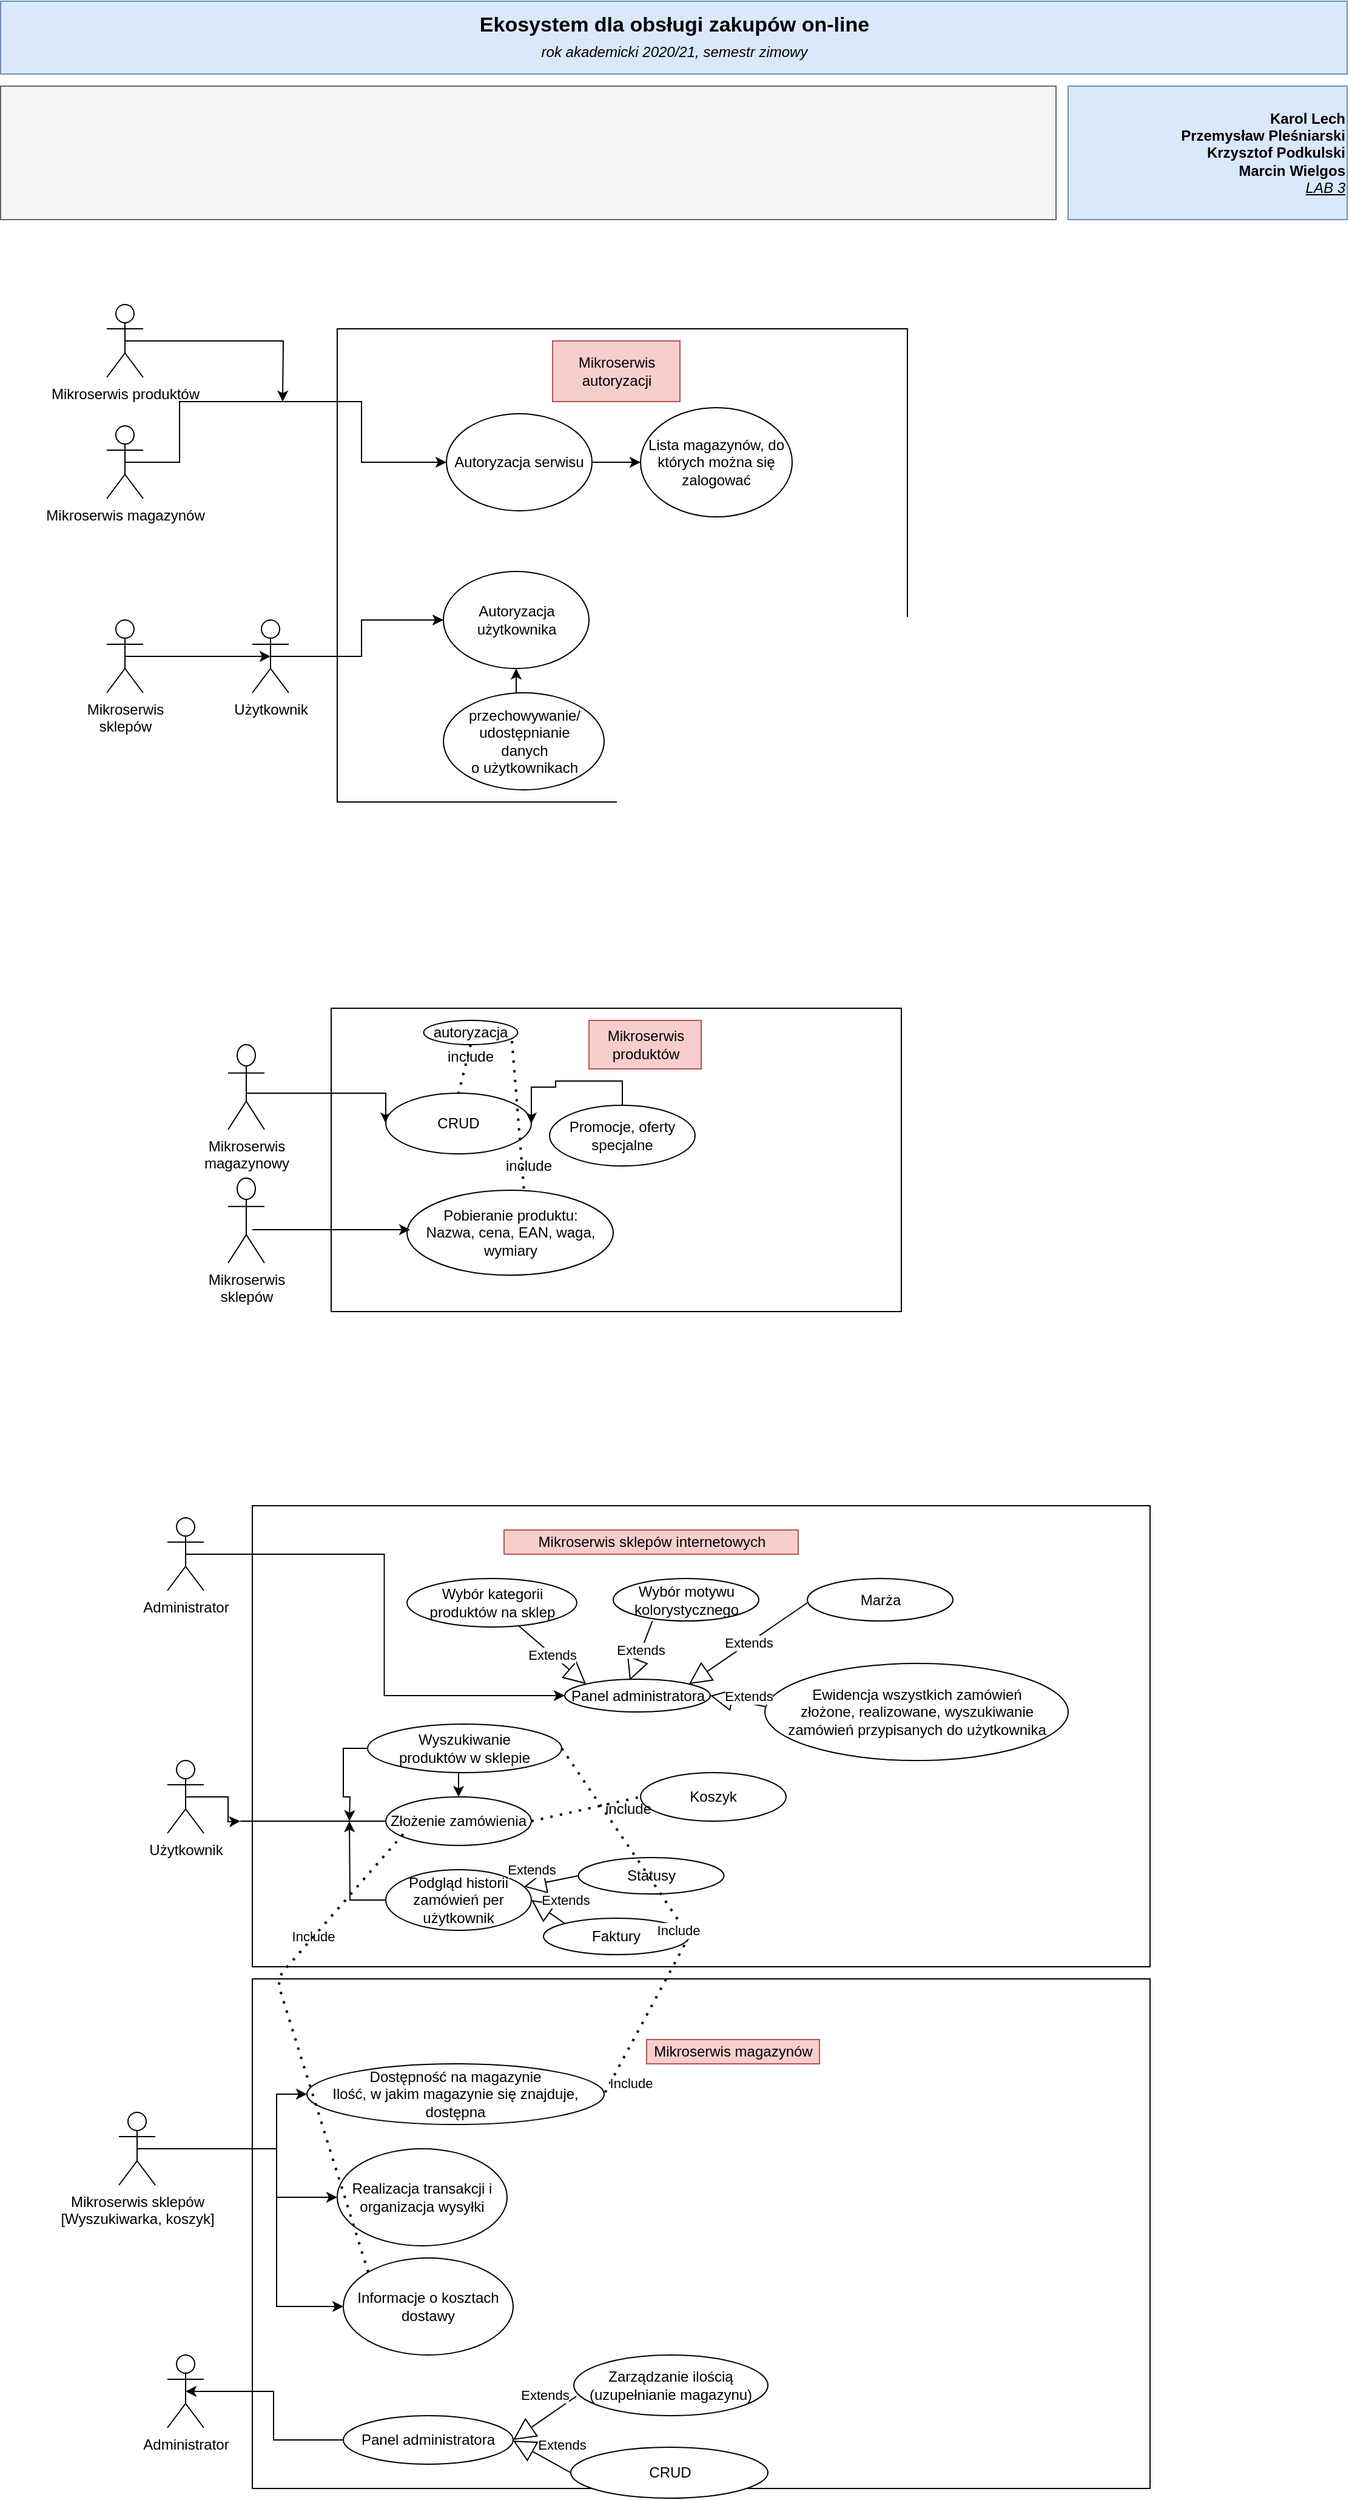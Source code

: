 <mxfile version="13.9.3" type="github">
  <diagram id="5WppHRCJ7_SfIzXFLDq0" name="Page-1">
    <mxGraphModel dx="680" dy="784" grid="1" gridSize="10" guides="1" tooltips="1" connect="1" arrows="1" fold="1" page="1" pageScale="1" pageWidth="1169" pageHeight="827" math="0" shadow="0">
      <root>
        <mxCell id="0" />
        <mxCell id="1" parent="0" />
        <mxCell id="L20JCUs4-hli7f1_nL3h-62" value="" style="rounded=0;whiteSpace=wrap;html=1;" parent="1" vertex="1">
          <mxGeometry x="240" y="1250" width="740" height="380" as="geometry" />
        </mxCell>
        <mxCell id="L20JCUs4-hli7f1_nL3h-1" value="&lt;div style=&quot;font-size: 17px&quot;&gt;&lt;b&gt;&lt;span lang=&quot;pl&quot; style=&quot;line-height: 115%&quot;&gt;Ekosystem dla obsługi zakupów on-line&lt;/span&gt;&lt;/b&gt;&lt;/div&gt;&lt;div&gt;&lt;i&gt;&lt;font style=&quot;font-size: 12px&quot;&gt;rok akademicki 2020/21, semestr zimowy&lt;/font&gt;&lt;/i&gt;&lt;/div&gt;" style="rounded=0;whiteSpace=wrap;html=1;fillColor=#dae8fc;strokeColor=#6c8ebf;fontFamily=Helvetica;align=center;fontSize=17;" parent="1" vertex="1">
          <mxGeometry x="32.5" y="10" width="1110" height="60" as="geometry" />
        </mxCell>
        <mxCell id="L20JCUs4-hli7f1_nL3h-2" value="&lt;div&gt;&lt;font&gt;&lt;b&gt;Karol Lech&lt;/b&gt;&lt;/font&gt;&lt;/div&gt;&lt;div&gt;&lt;font&gt;&lt;b&gt;Przemysław Pleśniarski&lt;/b&gt;&lt;/font&gt;&lt;/div&gt;&lt;div&gt;&lt;font&gt;&lt;b&gt;Krzysztof Podkulski&lt;/b&gt;&lt;/font&gt;&lt;/div&gt;&lt;div&gt;&lt;b&gt;Marcin Wielgos&lt;/b&gt;&lt;/div&gt;&lt;div&gt;&lt;u&gt;&lt;i&gt;LAB 3&lt;/i&gt;&lt;/u&gt;&lt;/div&gt;" style="rounded=0;whiteSpace=wrap;html=1;fillColor=#dae8fc;strokeColor=#6c8ebf;align=right;fontFamily=Helvetica;labelBackgroundColor=none;labelBorderColor=none;strokeWidth=1;glass=0;shadow=0;sketch=0;" parent="1" vertex="1">
          <mxGeometry x="912.5" y="80" width="230" height="110" as="geometry" />
        </mxCell>
        <mxCell id="L20JCUs4-hli7f1_nL3h-3" value="" style="rounded=0;whiteSpace=wrap;html=1;align=left;fontFamily=Helvetica;labelBackgroundColor=none;labelBorderColor=none;strokeWidth=1;glass=0;shadow=0;sketch=0;fillColor=#f5f5f5;strokeColor=#666666;fontColor=#333333;" parent="1" vertex="1">
          <mxGeometry x="32.5" y="80" width="870" height="110" as="geometry" />
        </mxCell>
        <mxCell id="L20JCUs4-hli7f1_nL3h-4" value="" style="rounded=0;whiteSpace=wrap;html=1;" parent="1" vertex="1">
          <mxGeometry x="310" y="280" width="470" height="390" as="geometry" />
        </mxCell>
        <mxCell id="L20JCUs4-hli7f1_nL3h-28" style="edgeStyle=orthogonalEdgeStyle;rounded=0;orthogonalLoop=1;jettySize=auto;html=1;exitX=0.5;exitY=0.5;exitDx=0;exitDy=0;exitPerimeter=0;entryX=0;entryY=0.5;entryDx=0;entryDy=0;" parent="1" source="L20JCUs4-hli7f1_nL3h-10" target="dglWdo54yami3UqNpxAt-2" edge="1">
          <mxGeometry relative="1" as="geometry">
            <Array as="points">
              <mxPoint x="330" y="550" />
              <mxPoint x="330" y="520" />
            </Array>
          </mxGeometry>
        </mxCell>
        <mxCell id="L20JCUs4-hli7f1_nL3h-10" value="Użytkownik" style="shape=umlActor;verticalLabelPosition=bottom;verticalAlign=top;html=1;outlineConnect=0;" parent="1" vertex="1">
          <mxGeometry x="240" y="520" width="30" height="60" as="geometry" />
        </mxCell>
        <mxCell id="L20JCUs4-hli7f1_nL3h-29" style="edgeStyle=orthogonalEdgeStyle;rounded=0;orthogonalLoop=1;jettySize=auto;html=1;entryX=0;entryY=0.5;entryDx=0;entryDy=0;exitX=0.5;exitY=0.5;exitDx=0;exitDy=0;exitPerimeter=0;" parent="1" source="L20JCUs4-hli7f1_nL3h-21" target="L20JCUs4-hli7f1_nL3h-17" edge="1">
          <mxGeometry relative="1" as="geometry">
            <mxPoint x="390" y="460" as="targetPoint" />
            <Array as="points">
              <mxPoint x="180" y="390" />
              <mxPoint x="180" y="340" />
              <mxPoint x="330" y="340" />
              <mxPoint x="330" y="390" />
              <mxPoint x="400" y="390" />
            </Array>
            <mxPoint x="160" y="400" as="sourcePoint" />
          </mxGeometry>
        </mxCell>
        <mxCell id="L20JCUs4-hli7f1_nL3h-13" value="Mikroserwis autoryzacji" style="text;html=1;strokeColor=#b85450;fillColor=#f8cecc;align=center;verticalAlign=middle;whiteSpace=wrap;rounded=0;" parent="1" vertex="1">
          <mxGeometry x="487.5" y="290" width="105" height="50" as="geometry" />
        </mxCell>
        <mxCell id="L20JCUs4-hli7f1_nL3h-27" style="edgeStyle=orthogonalEdgeStyle;rounded=0;orthogonalLoop=1;jettySize=auto;html=1;exitX=0.5;exitY=0.5;exitDx=0;exitDy=0;exitPerimeter=0;entryX=0.5;entryY=0.5;entryDx=0;entryDy=0;entryPerimeter=0;" parent="1" source="L20JCUs4-hli7f1_nL3h-15" target="L20JCUs4-hli7f1_nL3h-10" edge="1">
          <mxGeometry relative="1" as="geometry" />
        </mxCell>
        <mxCell id="L20JCUs4-hli7f1_nL3h-15" value="Mikroserwis&lt;br&gt;sklepów" style="shape=umlActor;verticalLabelPosition=bottom;verticalAlign=top;html=1;outlineConnect=0;" parent="1" vertex="1">
          <mxGeometry x="120" y="520" width="30" height="60" as="geometry" />
        </mxCell>
        <mxCell id="L20JCUs4-hli7f1_nL3h-30" style="edgeStyle=orthogonalEdgeStyle;rounded=0;orthogonalLoop=1;jettySize=auto;html=1;exitX=1;exitY=0.5;exitDx=0;exitDy=0;entryX=0;entryY=0.5;entryDx=0;entryDy=0;" parent="1" source="L20JCUs4-hli7f1_nL3h-17" target="L20JCUs4-hli7f1_nL3h-18" edge="1">
          <mxGeometry relative="1" as="geometry" />
        </mxCell>
        <mxCell id="L20JCUs4-hli7f1_nL3h-17" value="Autoryzacja serwisu" style="ellipse;whiteSpace=wrap;html=1;" parent="1" vertex="1">
          <mxGeometry x="400" y="350" width="120" height="80" as="geometry" />
        </mxCell>
        <mxCell id="L20JCUs4-hli7f1_nL3h-18" value="Lista magazynów, do których można się zalogować" style="ellipse;whiteSpace=wrap;html=1;" parent="1" vertex="1">
          <mxGeometry x="560" y="345" width="125" height="90" as="geometry" />
        </mxCell>
        <mxCell id="L20JCUs4-hli7f1_nL3h-24" style="edgeStyle=orthogonalEdgeStyle;rounded=0;orthogonalLoop=1;jettySize=auto;html=1;exitX=0.5;exitY=0.5;exitDx=0;exitDy=0;exitPerimeter=0;entryX=0.5;entryY=0.5;entryDx=0;entryDy=0;entryPerimeter=0;" parent="1" source="L20JCUs4-hli7f1_nL3h-20" edge="1">
          <mxGeometry relative="1" as="geometry">
            <mxPoint x="265" y="340" as="targetPoint" />
          </mxGeometry>
        </mxCell>
        <mxCell id="L20JCUs4-hli7f1_nL3h-20" value="Mikroserwis produktów" style="shape=umlActor;verticalLabelPosition=bottom;verticalAlign=top;html=1;outlineConnect=0;" parent="1" vertex="1">
          <mxGeometry x="120" y="260" width="30" height="60" as="geometry" />
        </mxCell>
        <mxCell id="L20JCUs4-hli7f1_nL3h-21" value="Mikroserwis magazynów" style="shape=umlActor;verticalLabelPosition=bottom;verticalAlign=top;html=1;outlineConnect=0;" parent="1" vertex="1">
          <mxGeometry x="120" y="360" width="30" height="60" as="geometry" />
        </mxCell>
        <mxCell id="L20JCUs4-hli7f1_nL3h-32" value="przechowywanie/&lt;br&gt;udostępnianie&lt;br&gt;danych&lt;br&gt;o użytkownikach" style="ellipse;whiteSpace=wrap;html=1;" parent="1" vertex="1">
          <mxGeometry x="397.5" y="580" width="132.5" height="80" as="geometry" />
        </mxCell>
        <mxCell id="L20JCUs4-hli7f1_nL3h-34" value="" style="rounded=0;whiteSpace=wrap;html=1;" parent="1" vertex="1">
          <mxGeometry x="305" y="840" width="470" height="250" as="geometry" />
        </mxCell>
        <mxCell id="L20JCUs4-hli7f1_nL3h-35" value="Mikroserwis produktów" style="text;html=1;strokeColor=#b85450;fillColor=#f8cecc;align=center;verticalAlign=middle;whiteSpace=wrap;rounded=0;" parent="1" vertex="1">
          <mxGeometry x="517.5" y="850" width="92.5" height="40" as="geometry" />
        </mxCell>
        <mxCell id="L20JCUs4-hli7f1_nL3h-46" style="edgeStyle=orthogonalEdgeStyle;rounded=0;orthogonalLoop=1;jettySize=auto;html=1;exitX=0.5;exitY=0.5;exitDx=0;exitDy=0;exitPerimeter=0;entryX=0;entryY=0.5;entryDx=0;entryDy=0;" parent="1" target="L20JCUs4-hli7f1_nL3h-40" edge="1">
          <mxGeometry relative="1" as="geometry">
            <Array as="points">
              <mxPoint x="235" y="910" />
              <mxPoint x="350" y="910" />
            </Array>
            <mxPoint x="235" y="900" as="sourcePoint" />
          </mxGeometry>
        </mxCell>
        <mxCell id="L20JCUs4-hli7f1_nL3h-37" value="Mikroserwis&lt;br&gt;sklepów" style="shape=umlActor;verticalLabelPosition=bottom;verticalAlign=top;html=1;outlineConnect=0;" parent="1" vertex="1">
          <mxGeometry x="220" y="980" width="30" height="70" as="geometry" />
        </mxCell>
        <mxCell id="L20JCUs4-hli7f1_nL3h-40" value="CRUD" style="ellipse;whiteSpace=wrap;html=1;" parent="1" vertex="1">
          <mxGeometry x="350" y="910" width="120" height="50" as="geometry" />
        </mxCell>
        <mxCell id="L20JCUs4-hli7f1_nL3h-41" value="Pobieranie produktu:&lt;br&gt;Nazwa, cena, EAN, waga, wymiary" style="ellipse;whiteSpace=wrap;html=1;" parent="1" vertex="1">
          <mxGeometry x="367.5" y="990" width="170" height="70" as="geometry" />
        </mxCell>
        <mxCell id="L20JCUs4-hli7f1_nL3h-45" style="edgeStyle=orthogonalEdgeStyle;rounded=0;orthogonalLoop=1;jettySize=auto;html=1;exitX=0.5;exitY=0;exitDx=0;exitDy=0;entryX=1;entryY=0.5;entryDx=0;entryDy=0;entryPerimeter=0;" parent="1" source="L20JCUs4-hli7f1_nL3h-44" target="L20JCUs4-hli7f1_nL3h-40" edge="1">
          <mxGeometry relative="1" as="geometry">
            <mxPoint x="465" y="905" as="targetPoint" />
            <Array as="points">
              <mxPoint x="545" y="900" />
              <mxPoint x="490" y="900" />
              <mxPoint x="490" y="905" />
            </Array>
          </mxGeometry>
        </mxCell>
        <mxCell id="L20JCUs4-hli7f1_nL3h-44" value="Promocje, oferty specjalne" style="ellipse;whiteSpace=wrap;html=1;" parent="1" vertex="1">
          <mxGeometry x="485" y="920" width="120" height="50" as="geometry" />
        </mxCell>
        <mxCell id="L20JCUs4-hli7f1_nL3h-49" value="" style="rounded=0;whiteSpace=wrap;html=1;" parent="1" vertex="1">
          <mxGeometry x="240" y="1640" width="740" height="420" as="geometry" />
        </mxCell>
        <mxCell id="L20JCUs4-hli7f1_nL3h-50" value="Mikroserwis magazynów" style="text;html=1;strokeColor=#b85450;fillColor=#f8cecc;align=center;verticalAlign=middle;whiteSpace=wrap;rounded=0;" parent="1" vertex="1">
          <mxGeometry x="565" y="1690" width="142.5" height="20" as="geometry" />
        </mxCell>
        <mxCell id="L20JCUs4-hli7f1_nL3h-51" value="Administrator" style="shape=umlActor;verticalLabelPosition=bottom;verticalAlign=top;html=1;outlineConnect=0;" parent="1" vertex="1">
          <mxGeometry x="170" y="1950" width="30" height="60" as="geometry" />
        </mxCell>
        <mxCell id="L20JCUs4-hli7f1_nL3h-55" value="Panel administratora" style="ellipse;whiteSpace=wrap;html=1;" parent="1" vertex="1">
          <mxGeometry x="497.5" y="1393" width="120" height="27" as="geometry" />
        </mxCell>
        <mxCell id="L20JCUs4-hli7f1_nL3h-56" value="Wybór kategorii produktów na sklep" style="ellipse;whiteSpace=wrap;html=1;" parent="1" vertex="1">
          <mxGeometry x="367.5" y="1310" width="140" height="40" as="geometry" />
        </mxCell>
        <mxCell id="L20JCUs4-hli7f1_nL3h-57" value="Wybór motywu&lt;br&gt;kolorystycznego" style="ellipse;whiteSpace=wrap;html=1;" parent="1" vertex="1">
          <mxGeometry x="537.5" y="1310" width="120" height="35" as="geometry" />
        </mxCell>
        <mxCell id="L20JCUs4-hli7f1_nL3h-63" value="Mikroserwis sklepów internetowych" style="text;html=1;strokeColor=#b85450;fillColor=#f8cecc;align=center;verticalAlign=middle;whiteSpace=wrap;rounded=0;" parent="1" vertex="1">
          <mxGeometry x="447.5" y="1270" width="242.5" height="20" as="geometry" />
        </mxCell>
        <mxCell id="L20JCUs4-hli7f1_nL3h-84" style="edgeStyle=orthogonalEdgeStyle;rounded=0;orthogonalLoop=1;jettySize=auto;html=1;exitX=0.5;exitY=0.5;exitDx=0;exitDy=0;exitPerimeter=0;entryX=0;entryY=0.5;entryDx=0;entryDy=0;" parent="1" source="L20JCUs4-hli7f1_nL3h-64" target="L20JCUs4-hli7f1_nL3h-55" edge="1">
          <mxGeometry relative="1" as="geometry" />
        </mxCell>
        <mxCell id="L20JCUs4-hli7f1_nL3h-64" value="Administrator" style="shape=umlActor;verticalLabelPosition=bottom;verticalAlign=top;html=1;outlineConnect=0;" parent="1" vertex="1">
          <mxGeometry x="170" y="1260" width="30" height="60" as="geometry" />
        </mxCell>
        <mxCell id="L20JCUs4-hli7f1_nL3h-87" style="edgeStyle=orthogonalEdgeStyle;rounded=0;orthogonalLoop=1;jettySize=auto;html=1;exitX=0.5;exitY=0.5;exitDx=0;exitDy=0;exitPerimeter=0;" parent="1" source="L20JCUs4-hli7f1_nL3h-66" edge="1">
          <mxGeometry relative="1" as="geometry">
            <mxPoint x="230" y="1510" as="targetPoint" />
          </mxGeometry>
        </mxCell>
        <mxCell id="L20JCUs4-hli7f1_nL3h-66" value="Użytkownik" style="shape=umlActor;verticalLabelPosition=bottom;verticalAlign=top;html=1;outlineConnect=0;" parent="1" vertex="1">
          <mxGeometry x="170" y="1460" width="30" height="60" as="geometry" />
        </mxCell>
        <mxCell id="L20JCUs4-hli7f1_nL3h-71" value="Koszyk" style="ellipse;whiteSpace=wrap;html=1;" parent="1" vertex="1">
          <mxGeometry x="560" y="1470" width="120" height="40" as="geometry" />
        </mxCell>
        <mxCell id="L20JCUs4-hli7f1_nL3h-90" style="edgeStyle=orthogonalEdgeStyle;rounded=0;orthogonalLoop=1;jettySize=auto;html=1;exitX=0;exitY=0.5;exitDx=0;exitDy=0;" parent="1" source="L20JCUs4-hli7f1_nL3h-73" edge="1">
          <mxGeometry relative="1" as="geometry">
            <mxPoint x="320" y="1510" as="targetPoint" />
          </mxGeometry>
        </mxCell>
        <mxCell id="L20JCUs4-hli7f1_nL3h-73" value="Podgląd historii zamówień per użytkownik" style="ellipse;whiteSpace=wrap;html=1;" parent="1" vertex="1">
          <mxGeometry x="350" y="1550" width="120" height="50" as="geometry" />
        </mxCell>
        <mxCell id="L20JCUs4-hli7f1_nL3h-88" style="edgeStyle=orthogonalEdgeStyle;rounded=0;orthogonalLoop=1;jettySize=auto;html=1;exitX=0;exitY=0.5;exitDx=0;exitDy=0;" parent="1" source="L20JCUs4-hli7f1_nL3h-75" edge="1">
          <mxGeometry relative="1" as="geometry">
            <mxPoint x="320" y="1510" as="targetPoint" />
          </mxGeometry>
        </mxCell>
        <mxCell id="L20JCUs4-hli7f1_nL3h-111" style="edgeStyle=orthogonalEdgeStyle;rounded=0;orthogonalLoop=1;jettySize=auto;html=1;exitX=0.5;exitY=1;exitDx=0;exitDy=0;entryX=0.5;entryY=0;entryDx=0;entryDy=0;" parent="1" source="L20JCUs4-hli7f1_nL3h-75" target="L20JCUs4-hli7f1_nL3h-76" edge="1">
          <mxGeometry relative="1" as="geometry" />
        </mxCell>
        <mxCell id="L20JCUs4-hli7f1_nL3h-75" value="Wyszukiwanie&lt;br&gt;produktów w sklepie" style="ellipse;whiteSpace=wrap;html=1;" parent="1" vertex="1">
          <mxGeometry x="335" y="1430" width="160" height="40" as="geometry" />
        </mxCell>
        <mxCell id="L20JCUs4-hli7f1_nL3h-76" value="Złożenie zamówienia" style="ellipse;whiteSpace=wrap;html=1;" parent="1" vertex="1">
          <mxGeometry x="350" y="1490" width="120" height="40" as="geometry" />
        </mxCell>
        <mxCell id="L20JCUs4-hli7f1_nL3h-78" value="Statusy" style="ellipse;whiteSpace=wrap;html=1;" parent="1" vertex="1">
          <mxGeometry x="508.75" y="1540" width="120" height="30" as="geometry" />
        </mxCell>
        <mxCell id="L20JCUs4-hli7f1_nL3h-86" value="" style="endArrow=none;html=1;entryX=0;entryY=0.5;entryDx=0;entryDy=0;" parent="1" edge="1" target="L20JCUs4-hli7f1_nL3h-76">
          <mxGeometry width="50" height="50" relative="1" as="geometry">
            <mxPoint x="230" y="1510" as="sourcePoint" />
            <mxPoint x="320" y="1510" as="targetPoint" />
          </mxGeometry>
        </mxCell>
        <mxCell id="L20JCUs4-hli7f1_nL3h-92" value="Ewidencja wszystkich zamówień&lt;br&gt;złożone, realizowane, wyszukiwanie zamówień przypisanych do użytkownika" style="ellipse;whiteSpace=wrap;html=1;" parent="1" vertex="1">
          <mxGeometry x="662.5" y="1380" width="250" height="80" as="geometry" />
        </mxCell>
        <mxCell id="L20JCUs4-hli7f1_nL3h-94" value="Dostępność na magazynie&lt;br&gt;Ilość, w jakim magazynie się znajduje, dostępna" style="ellipse;whiteSpace=wrap;html=1;" parent="1" vertex="1">
          <mxGeometry x="285" y="1710" width="245" height="50" as="geometry" />
        </mxCell>
        <mxCell id="L20JCUs4-hli7f1_nL3h-96" value="" style="endArrow=none;dashed=1;html=1;dashPattern=1 3;strokeWidth=2;entryX=1;entryY=0.5;entryDx=0;entryDy=0;exitX=1;exitY=0.5;exitDx=0;exitDy=0;" parent="1" source="L20JCUs4-hli7f1_nL3h-79" target="L20JCUs4-hli7f1_nL3h-94" edge="1">
          <mxGeometry width="50" height="50" relative="1" as="geometry">
            <mxPoint x="550" y="1480" as="sourcePoint" />
            <mxPoint x="600" y="1430" as="targetPoint" />
          </mxGeometry>
        </mxCell>
        <mxCell id="L20JCUs4-hli7f1_nL3h-97" value="Include" style="edgeLabel;html=1;align=center;verticalAlign=middle;resizable=0;points=[];" parent="L20JCUs4-hli7f1_nL3h-96" vertex="1" connectable="0">
          <mxGeometry x="0.533" y="1" relative="1" as="geometry">
            <mxPoint x="4.38" y="21.21" as="offset" />
          </mxGeometry>
        </mxCell>
        <mxCell id="L20JCUs4-hli7f1_nL3h-98" value="Marża" style="ellipse;whiteSpace=wrap;html=1;" parent="1" vertex="1">
          <mxGeometry x="697.5" y="1310" width="120" height="35" as="geometry" />
        </mxCell>
        <mxCell id="L20JCUs4-hli7f1_nL3h-104" value="Informacje o kosztach dostawy" style="ellipse;whiteSpace=wrap;html=1;" parent="1" vertex="1">
          <mxGeometry x="315" y="1870" width="140" height="80" as="geometry" />
        </mxCell>
        <mxCell id="L20JCUs4-hli7f1_nL3h-117" style="edgeStyle=orthogonalEdgeStyle;rounded=0;orthogonalLoop=1;jettySize=auto;html=1;exitX=0;exitY=0.5;exitDx=0;exitDy=0;entryX=0.5;entryY=0.5;entryDx=0;entryDy=0;entryPerimeter=0;" parent="1" source="L20JCUs4-hli7f1_nL3h-112" target="L20JCUs4-hli7f1_nL3h-51" edge="1">
          <mxGeometry relative="1" as="geometry" />
        </mxCell>
        <mxCell id="L20JCUs4-hli7f1_nL3h-112" value="Panel administratora" style="ellipse;whiteSpace=wrap;html=1;" parent="1" vertex="1">
          <mxGeometry x="315" y="2000" width="140" height="40" as="geometry" />
        </mxCell>
        <mxCell id="L20JCUs4-hli7f1_nL3h-113" value="CRUD" style="ellipse;whiteSpace=wrap;html=1;" parent="1" vertex="1">
          <mxGeometry x="502.5" y="2026" width="162.5" height="42" as="geometry" />
        </mxCell>
        <mxCell id="L20JCUs4-hli7f1_nL3h-114" value="Zarządzanie ilością (uzupełnianie magazynu)" style="ellipse;whiteSpace=wrap;html=1;" parent="1" vertex="1">
          <mxGeometry x="505" y="1950" width="160" height="50" as="geometry" />
        </mxCell>
        <mxCell id="L20JCUs4-hli7f1_nL3h-119" style="edgeStyle=orthogonalEdgeStyle;rounded=0;orthogonalLoop=1;jettySize=auto;html=1;exitX=0.5;exitY=0.5;exitDx=0;exitDy=0;exitPerimeter=0;entryX=0;entryY=0.5;entryDx=0;entryDy=0;" parent="1" source="L20JCUs4-hli7f1_nL3h-118" target="L20JCUs4-hli7f1_nL3h-94" edge="1">
          <mxGeometry relative="1" as="geometry">
            <Array as="points">
              <mxPoint x="260" y="1780" />
              <mxPoint x="260" y="1735" />
            </Array>
          </mxGeometry>
        </mxCell>
        <mxCell id="L20JCUs4-hli7f1_nL3h-120" style="edgeStyle=orthogonalEdgeStyle;rounded=0;orthogonalLoop=1;jettySize=auto;html=1;exitX=0.5;exitY=0.5;exitDx=0;exitDy=0;exitPerimeter=0;entryX=0;entryY=0.5;entryDx=0;entryDy=0;" parent="1" source="L20JCUs4-hli7f1_nL3h-118" target="L20JCUs4-hli7f1_nL3h-104" edge="1">
          <mxGeometry relative="1" as="geometry">
            <Array as="points">
              <mxPoint x="260" y="1780" />
              <mxPoint x="260" y="1910" />
            </Array>
          </mxGeometry>
        </mxCell>
        <mxCell id="L20JCUs4-hli7f1_nL3h-118" value="Mikroserwis sklepów&lt;br&gt;[Wyszukiwarka, koszyk]" style="shape=umlActor;verticalLabelPosition=bottom;verticalAlign=top;html=1;outlineConnect=0;" parent="1" vertex="1">
          <mxGeometry x="130" y="1750" width="30" height="60" as="geometry" />
        </mxCell>
        <mxCell id="dglWdo54yami3UqNpxAt-2" value="Autoryzacja użytkownika" style="ellipse;whiteSpace=wrap;html=1;" parent="1" vertex="1">
          <mxGeometry x="397.5" y="480" width="120" height="80" as="geometry" />
        </mxCell>
        <mxCell id="dglWdo54yami3UqNpxAt-3" style="edgeStyle=orthogonalEdgeStyle;rounded=0;orthogonalLoop=1;jettySize=auto;html=1;exitX=0.5;exitY=0;exitDx=0;exitDy=0;entryX=0.5;entryY=1;entryDx=0;entryDy=0;" parent="1" source="L20JCUs4-hli7f1_nL3h-32" target="dglWdo54yami3UqNpxAt-2" edge="1">
          <mxGeometry relative="1" as="geometry">
            <mxPoint x="460" y="530" as="sourcePoint" />
            <mxPoint x="460" y="420" as="targetPoint" />
          </mxGeometry>
        </mxCell>
        <mxCell id="-uXi19Nw9KmrG-sfpI9Z-2" value="Mikroserwis&lt;br&gt;magazynowy" style="shape=umlActor;verticalLabelPosition=bottom;verticalAlign=top;html=1;outlineConnect=0;" vertex="1" parent="1">
          <mxGeometry x="220" y="870" width="30" height="70" as="geometry" />
        </mxCell>
        <mxCell id="-uXi19Nw9KmrG-sfpI9Z-3" style="edgeStyle=orthogonalEdgeStyle;rounded=0;orthogonalLoop=1;jettySize=auto;html=1;exitX=0.5;exitY=0.5;exitDx=0;exitDy=0;exitPerimeter=0;" edge="1" parent="1">
          <mxGeometry relative="1" as="geometry">
            <Array as="points">
              <mxPoint x="365" y="1023" />
              <mxPoint x="365" y="1023" />
            </Array>
            <mxPoint x="240" y="1022.5" as="sourcePoint" />
            <mxPoint x="370" y="1022.5" as="targetPoint" />
          </mxGeometry>
        </mxCell>
        <mxCell id="-uXi19Nw9KmrG-sfpI9Z-6" value="autoryzacja" style="ellipse;whiteSpace=wrap;html=1;" vertex="1" parent="1">
          <mxGeometry x="381.25" y="850" width="77.5" height="20" as="geometry" />
        </mxCell>
        <mxCell id="-uXi19Nw9KmrG-sfpI9Z-10" value="" style="endArrow=none;dashed=1;html=1;dashPattern=1 3;strokeWidth=2;exitX=0.5;exitY=1;exitDx=0;exitDy=0;entryX=0.5;entryY=0;entryDx=0;entryDy=0;" edge="1" parent="1" source="-uXi19Nw9KmrG-sfpI9Z-6" target="L20JCUs4-hli7f1_nL3h-40">
          <mxGeometry width="50" height="50" relative="1" as="geometry">
            <mxPoint x="420" y="820" as="sourcePoint" />
            <mxPoint x="418.75" y="884.667" as="targetPoint" />
            <Array as="points" />
          </mxGeometry>
        </mxCell>
        <mxCell id="-uXi19Nw9KmrG-sfpI9Z-12" value="include" style="text;html=1;strokeColor=none;fillColor=none;align=center;verticalAlign=middle;whiteSpace=wrap;rounded=0;" vertex="1" parent="1">
          <mxGeometry x="400" y="870" width="40" height="20" as="geometry" />
        </mxCell>
        <mxCell id="-uXi19Nw9KmrG-sfpI9Z-13" value="" style="endArrow=none;dashed=1;html=1;dashPattern=1 3;strokeWidth=2;exitX=0.939;exitY=0.85;exitDx=0;exitDy=0;entryX=0.568;entryY=0.029;entryDx=0;entryDy=0;entryPerimeter=0;exitPerimeter=0;" edge="1" parent="1" source="-uXi19Nw9KmrG-sfpI9Z-6" target="L20JCUs4-hli7f1_nL3h-41">
          <mxGeometry width="50" height="50" relative="1" as="geometry">
            <mxPoint x="430" y="880" as="sourcePoint" />
            <mxPoint x="420" y="920" as="targetPoint" />
            <Array as="points" />
          </mxGeometry>
        </mxCell>
        <mxCell id="-uXi19Nw9KmrG-sfpI9Z-14" value="include" style="text;html=1;strokeColor=none;fillColor=none;align=center;verticalAlign=middle;whiteSpace=wrap;rounded=0;" vertex="1" parent="1">
          <mxGeometry x="447.5" y="960" width="40" height="20" as="geometry" />
        </mxCell>
        <mxCell id="-uXi19Nw9KmrG-sfpI9Z-18" value="Extends" style="endArrow=block;endSize=16;endFill=0;html=1;entryX=0;entryY=0;entryDx=0;entryDy=0;" edge="1" parent="1" source="L20JCUs4-hli7f1_nL3h-56" target="L20JCUs4-hli7f1_nL3h-55">
          <mxGeometry width="160" relative="1" as="geometry">
            <mxPoint x="390" y="1393" as="sourcePoint" />
            <mxPoint x="520" y="1393" as="targetPoint" />
          </mxGeometry>
        </mxCell>
        <mxCell id="-uXi19Nw9KmrG-sfpI9Z-19" value="Extends" style="endArrow=block;endSize=16;endFill=0;html=1;entryX=0.446;entryY=0.037;entryDx=0;entryDy=0;entryPerimeter=0;" edge="1" parent="1" target="L20JCUs4-hli7f1_nL3h-55">
          <mxGeometry width="160" relative="1" as="geometry">
            <mxPoint x="569.801" y="1344.996" as="sourcePoint" />
            <mxPoint x="625.001" y="1393.106" as="targetPoint" />
          </mxGeometry>
        </mxCell>
        <mxCell id="-uXi19Nw9KmrG-sfpI9Z-20" value="Extends" style="endArrow=block;endSize=16;endFill=0;html=1;entryX=1;entryY=0;entryDx=0;entryDy=0;" edge="1" parent="1" target="L20JCUs4-hli7f1_nL3h-55">
          <mxGeometry width="160" relative="1" as="geometry">
            <mxPoint x="697.501" y="1329.996" as="sourcePoint" />
            <mxPoint x="678.72" y="1378.999" as="targetPoint" />
          </mxGeometry>
        </mxCell>
        <mxCell id="-uXi19Nw9KmrG-sfpI9Z-21" value="Extends" style="endArrow=block;endSize=16;endFill=0;html=1;entryX=1;entryY=0.5;entryDx=0;entryDy=0;" edge="1" parent="1" target="L20JCUs4-hli7f1_nL3h-55">
          <mxGeometry x="-0.357" y="-6" width="160" relative="1" as="geometry">
            <mxPoint x="662.501" y="1415.496" as="sourcePoint" />
            <mxPoint x="620" y="1407" as="targetPoint" />
            <mxPoint as="offset" />
          </mxGeometry>
        </mxCell>
        <mxCell id="-uXi19Nw9KmrG-sfpI9Z-22" value="Extends" style="endArrow=block;endSize=16;endFill=0;html=1;exitX=0;exitY=0.5;exitDx=0;exitDy=0;" edge="1" parent="1" source="L20JCUs4-hli7f1_nL3h-78" target="L20JCUs4-hli7f1_nL3h-73">
          <mxGeometry x="0.618" y="-13" width="160" relative="1" as="geometry">
            <mxPoint x="505.001" y="1550.996" as="sourcePoint" />
            <mxPoint x="486.22" y="1599.999" as="targetPoint" />
            <mxPoint as="offset" />
          </mxGeometry>
        </mxCell>
        <mxCell id="-uXi19Nw9KmrG-sfpI9Z-24" value="Extends" style="endArrow=block;endSize=16;endFill=0;html=1;exitX=0;exitY=0;exitDx=0;exitDy=0;entryX=1;entryY=0.5;entryDx=0;entryDy=0;" edge="1" parent="1" source="L20JCUs4-hli7f1_nL3h-79" target="L20JCUs4-hli7f1_nL3h-73">
          <mxGeometry x="-0.338" y="-16" width="160" relative="1" as="geometry">
            <mxPoint x="535" y="1565" as="sourcePoint" />
            <mxPoint x="475.37" y="1575.37" as="targetPoint" />
            <mxPoint as="offset" />
          </mxGeometry>
        </mxCell>
        <mxCell id="-uXi19Nw9KmrG-sfpI9Z-36" style="edgeStyle=orthogonalEdgeStyle;rounded=0;orthogonalLoop=1;jettySize=auto;html=1;exitX=1;exitY=0.5;exitDx=0;exitDy=0;" edge="1" parent="1" source="L20JCUs4-hli7f1_nL3h-79">
          <mxGeometry relative="1" as="geometry">
            <mxPoint x="590" y="1605" as="targetPoint" />
          </mxGeometry>
        </mxCell>
        <mxCell id="L20JCUs4-hli7f1_nL3h-79" value="Faktury" style="ellipse;whiteSpace=wrap;html=1;" parent="1" vertex="1">
          <mxGeometry x="480" y="1590" width="120" height="30" as="geometry" />
        </mxCell>
        <mxCell id="-uXi19Nw9KmrG-sfpI9Z-25" value="" style="endArrow=none;dashed=1;html=1;dashPattern=1 3;strokeWidth=2;entryX=1;entryY=0.5;entryDx=0;entryDy=0;exitX=1;exitY=0.5;exitDx=0;exitDy=0;" edge="1" parent="1" source="L20JCUs4-hli7f1_nL3h-75" target="L20JCUs4-hli7f1_nL3h-79">
          <mxGeometry width="50" height="50" relative="1" as="geometry">
            <mxPoint x="495" y="1450" as="sourcePoint" />
            <mxPoint x="565" y="1785" as="targetPoint" />
            <Array as="points">
              <mxPoint x="570" y="1560" />
            </Array>
          </mxGeometry>
        </mxCell>
        <mxCell id="-uXi19Nw9KmrG-sfpI9Z-26" value="Include" style="edgeLabel;html=1;align=center;verticalAlign=middle;resizable=0;points=[];" vertex="1" connectable="0" parent="-uXi19Nw9KmrG-sfpI9Z-25">
          <mxGeometry x="0.533" y="1" relative="1" as="geometry">
            <mxPoint x="-286.86" y="36.51" as="offset" />
          </mxGeometry>
        </mxCell>
        <mxCell id="-uXi19Nw9KmrG-sfpI9Z-27" value="" style="endArrow=none;dashed=1;html=1;dashPattern=1 3;strokeWidth=2;entryX=0;entryY=0.5;entryDx=0;entryDy=0;exitX=1;exitY=0.5;exitDx=0;exitDy=0;" edge="1" parent="1" source="L20JCUs4-hli7f1_nL3h-76" target="L20JCUs4-hli7f1_nL3h-71">
          <mxGeometry width="50" height="50" relative="1" as="geometry">
            <mxPoint x="470" y="1515" as="sourcePoint" />
            <mxPoint x="520" y="1465" as="targetPoint" />
          </mxGeometry>
        </mxCell>
        <mxCell id="-uXi19Nw9KmrG-sfpI9Z-28" value="include" style="text;html=1;strokeColor=none;fillColor=none;align=center;verticalAlign=middle;whiteSpace=wrap;rounded=0;" vertex="1" parent="1">
          <mxGeometry x="530" y="1490" width="40" height="20" as="geometry" />
        </mxCell>
        <mxCell id="-uXi19Nw9KmrG-sfpI9Z-29" value="" style="endArrow=classic;html=1;" edge="1" parent="1" target="-uXi19Nw9KmrG-sfpI9Z-30">
          <mxGeometry width="50" height="50" relative="1" as="geometry">
            <mxPoint x="260" y="1820" as="sourcePoint" />
            <mxPoint x="310" y="1790" as="targetPoint" />
          </mxGeometry>
        </mxCell>
        <mxCell id="-uXi19Nw9KmrG-sfpI9Z-30" value="Realizacja transakcji i organizacja wysyłki" style="ellipse;whiteSpace=wrap;html=1;" vertex="1" parent="1">
          <mxGeometry x="310" y="1780" width="140" height="80" as="geometry" />
        </mxCell>
        <mxCell id="-uXi19Nw9KmrG-sfpI9Z-31" value="Extends" style="endArrow=block;endSize=16;endFill=0;html=1;exitX=0;exitY=0.5;exitDx=0;exitDy=0;entryX=1;entryY=0.5;entryDx=0;entryDy=0;" edge="1" parent="1" source="L20JCUs4-hli7f1_nL3h-113">
          <mxGeometry x="-0.338" y="-16" width="160" relative="1" as="geometry">
            <mxPoint x="482.574" y="2040.003" as="sourcePoint" />
            <mxPoint x="455" y="2020.61" as="targetPoint" />
            <mxPoint as="offset" />
          </mxGeometry>
        </mxCell>
        <mxCell id="-uXi19Nw9KmrG-sfpI9Z-33" value="Extends" style="endArrow=block;endSize=16;endFill=0;html=1;exitX=0.013;exitY=0.68;exitDx=0;exitDy=0;exitPerimeter=0;entryX=1;entryY=0.5;entryDx=0;entryDy=0;" edge="1" parent="1" source="L20JCUs4-hli7f1_nL3h-114" target="L20JCUs4-hli7f1_nL3h-112">
          <mxGeometry x="-0.338" y="-16" width="160" relative="1" as="geometry">
            <mxPoint x="497.5" y="2036.39" as="sourcePoint" />
            <mxPoint x="449" y="2020" as="targetPoint" />
            <mxPoint as="offset" />
          </mxGeometry>
        </mxCell>
        <mxCell id="-uXi19Nw9KmrG-sfpI9Z-34" value="" style="endArrow=none;dashed=1;html=1;dashPattern=1 3;strokeWidth=2;exitX=0;exitY=0;exitDx=0;exitDy=0;" edge="1" parent="1" source="L20JCUs4-hli7f1_nL3h-104">
          <mxGeometry width="50" height="50" relative="1" as="geometry">
            <mxPoint x="315" y="1570" as="sourcePoint" />
            <mxPoint x="365" y="1520" as="targetPoint" />
            <Array as="points">
              <mxPoint x="260" y="1640" />
            </Array>
          </mxGeometry>
        </mxCell>
        <mxCell id="-uXi19Nw9KmrG-sfpI9Z-35" value="Include" style="edgeLabel;html=1;align=center;verticalAlign=middle;resizable=0;points=[];" vertex="1" connectable="0" parent="1">
          <mxGeometry x="591.239" y="1599.695" as="geometry" />
        </mxCell>
      </root>
    </mxGraphModel>
  </diagram>
</mxfile>
